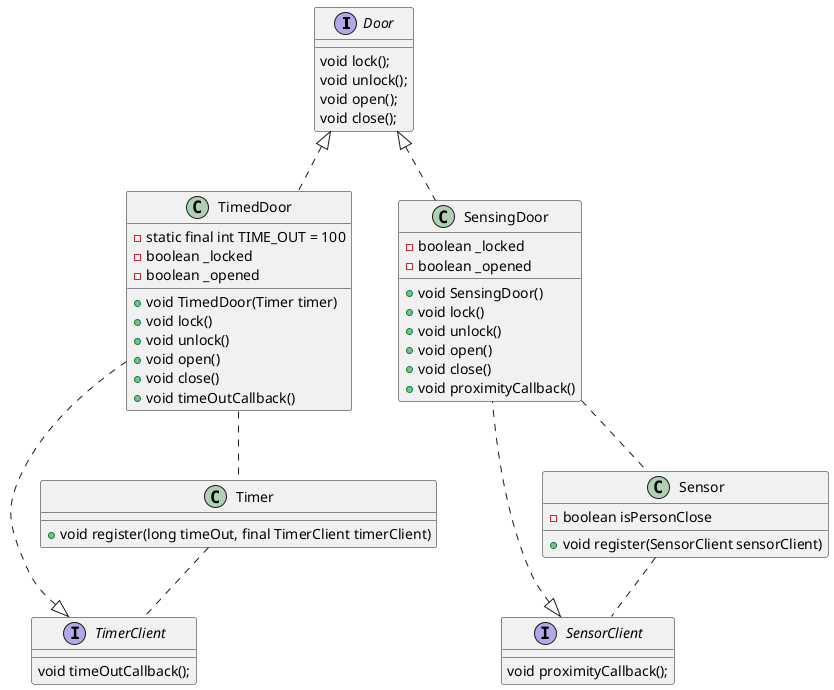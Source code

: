 @startuml

interface Door 
{ 
    void lock();
    void unlock();
    void open();
    void close();
}

interface SensorClient 
{ 
    void proximityCallback();
}

interface TimerClient 
{ 
    void timeOutCallback();
}

class TimedDoor implements Door, TimerClient
{ 
    - static final int TIME_OUT = 100
    - boolean _locked
    - boolean _opened

    + void TimedDoor(Timer timer)
    + void lock()
    + void unlock()
    + void open()
    + void close()
    + void timeOutCallback()
}

class SensingDoor implements Door, SensorClient
{ 
    - boolean _locked
    - boolean _opened

    + void SensingDoor()
    + void lock()
    + void unlock()
    + void open()
    + void close()
    + void proximityCallback()
}

class Sensor 
{
    - boolean isPersonClose
    + void register(SensorClient sensorClient)
}

class Timer
{
    + void register(long timeOut, final TimerClient timerClient)
}
  
TimedDoor -. Timer
SensingDoor -. Sensor
Timer -. TimerClient
Sensor -. SensorClient

@enduml
